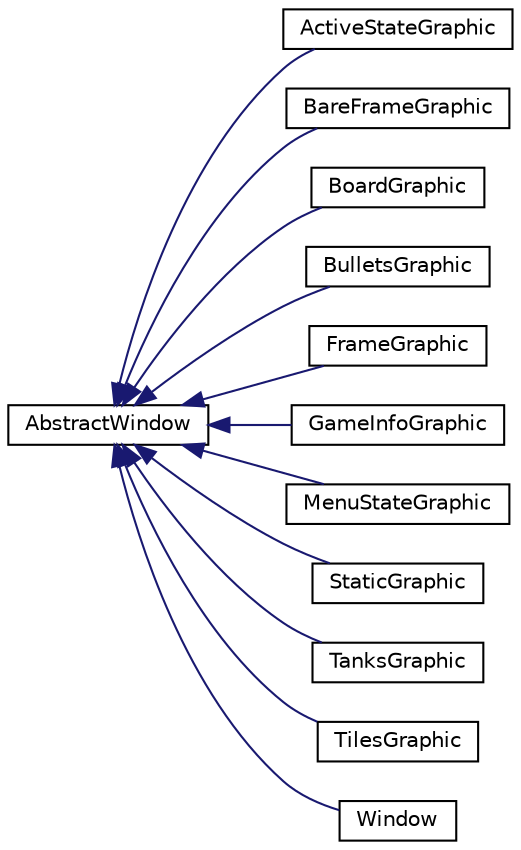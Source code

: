 digraph "Graphical Class Hierarchy"
{
 // INTERACTIVE_SVG=YES
 // LATEX_PDF_SIZE
  bgcolor="transparent";
  edge [fontname="Helvetica",fontsize="10",labelfontname="Helvetica",labelfontsize="10"];
  node [fontname="Helvetica",fontsize="10",shape=record];
  rankdir="LR";
  Node0 [label="AbstractWindow",height=0.2,width=0.4,color="black",URL="$class_abstract_window.html",tooltip="Contains main SFML functions."];
  Node0 -> Node1 [dir="back",color="midnightblue",fontsize="10",style="solid",fontname="Helvetica"];
  Node1 [label="ActiveStateGraphic",height=0.2,width=0.4,color="black",URL="$class_active_state_graphic.html",tooltip="Class resoponsible for computing ActiveState graphic."];
  Node0 -> Node2 [dir="back",color="midnightblue",fontsize="10",style="solid",fontname="Helvetica"];
  Node2 [label="BareFrameGraphic",height=0.2,width=0.4,color="black",URL="$class_bare_frame_graphic.html",tooltip="Class responsible for bare frame render."];
  Node0 -> Node3 [dir="back",color="midnightblue",fontsize="10",style="solid",fontname="Helvetica"];
  Node3 [label="BoardGraphic",height=0.2,width=0.4,color="black",URL="$class_board_graphic.html",tooltip="Class responsible for board updates and render."];
  Node0 -> Node4 [dir="back",color="midnightblue",fontsize="10",style="solid",fontname="Helvetica"];
  Node4 [label="BulletsGraphic",height=0.2,width=0.4,color="black",URL="$class_bullets_graphic.html",tooltip="Class responsible for bullets updates and render."];
  Node0 -> Node5 [dir="back",color="midnightblue",fontsize="10",style="solid",fontname="Helvetica"];
  Node5 [label="FrameGraphic",height=0.2,width=0.4,color="black",URL="$class_frame_graphic.html",tooltip="Class responsible for frame upadates and render."];
  Node0 -> Node6 [dir="back",color="midnightblue",fontsize="10",style="solid",fontname="Helvetica"];
  Node6 [label="GameInfoGraphic",height=0.2,width=0.4,color="black",URL="$class_game_info_graphic.html",tooltip="Class responsible for writing game state info on the frame."];
  Node0 -> Node7 [dir="back",color="midnightblue",fontsize="10",style="solid",fontname="Helvetica"];
  Node7 [label="MenuStateGraphic",height=0.2,width=0.4,color="black",URL="$class_menu_state_graphic.html",tooltip="Class responsible for rendering static states graphic."];
  Node0 -> Node8 [dir="back",color="midnightblue",fontsize="10",style="solid",fontname="Helvetica"];
  Node8 [label="StaticGraphic",height=0.2,width=0.4,color="black",URL="$class_static_graphic.html",tooltip="Class responsible for static graphic settings."];
  Node0 -> Node9 [dir="back",color="midnightblue",fontsize="10",style="solid",fontname="Helvetica"];
  Node9 [label="TanksGraphic",height=0.2,width=0.4,color="black",URL="$class_tanks_graphic.html",tooltip="Class responsible for tanks updates and render."];
  Node0 -> Node10 [dir="back",color="midnightblue",fontsize="10",style="solid",fontname="Helvetica"];
  Node10 [label="TilesGraphic",height=0.2,width=0.4,color="black",URL="$class_tiles_graphic.html",tooltip="Class responsible for board updates and render."];
  Node0 -> Node11 [dir="back",color="midnightblue",fontsize="10",style="solid",fontname="Helvetica"];
  Node11 [label="Window",height=0.2,width=0.4,color="black",URL="$class_window.html",tooltip="Contains main SFML functions."];
}
